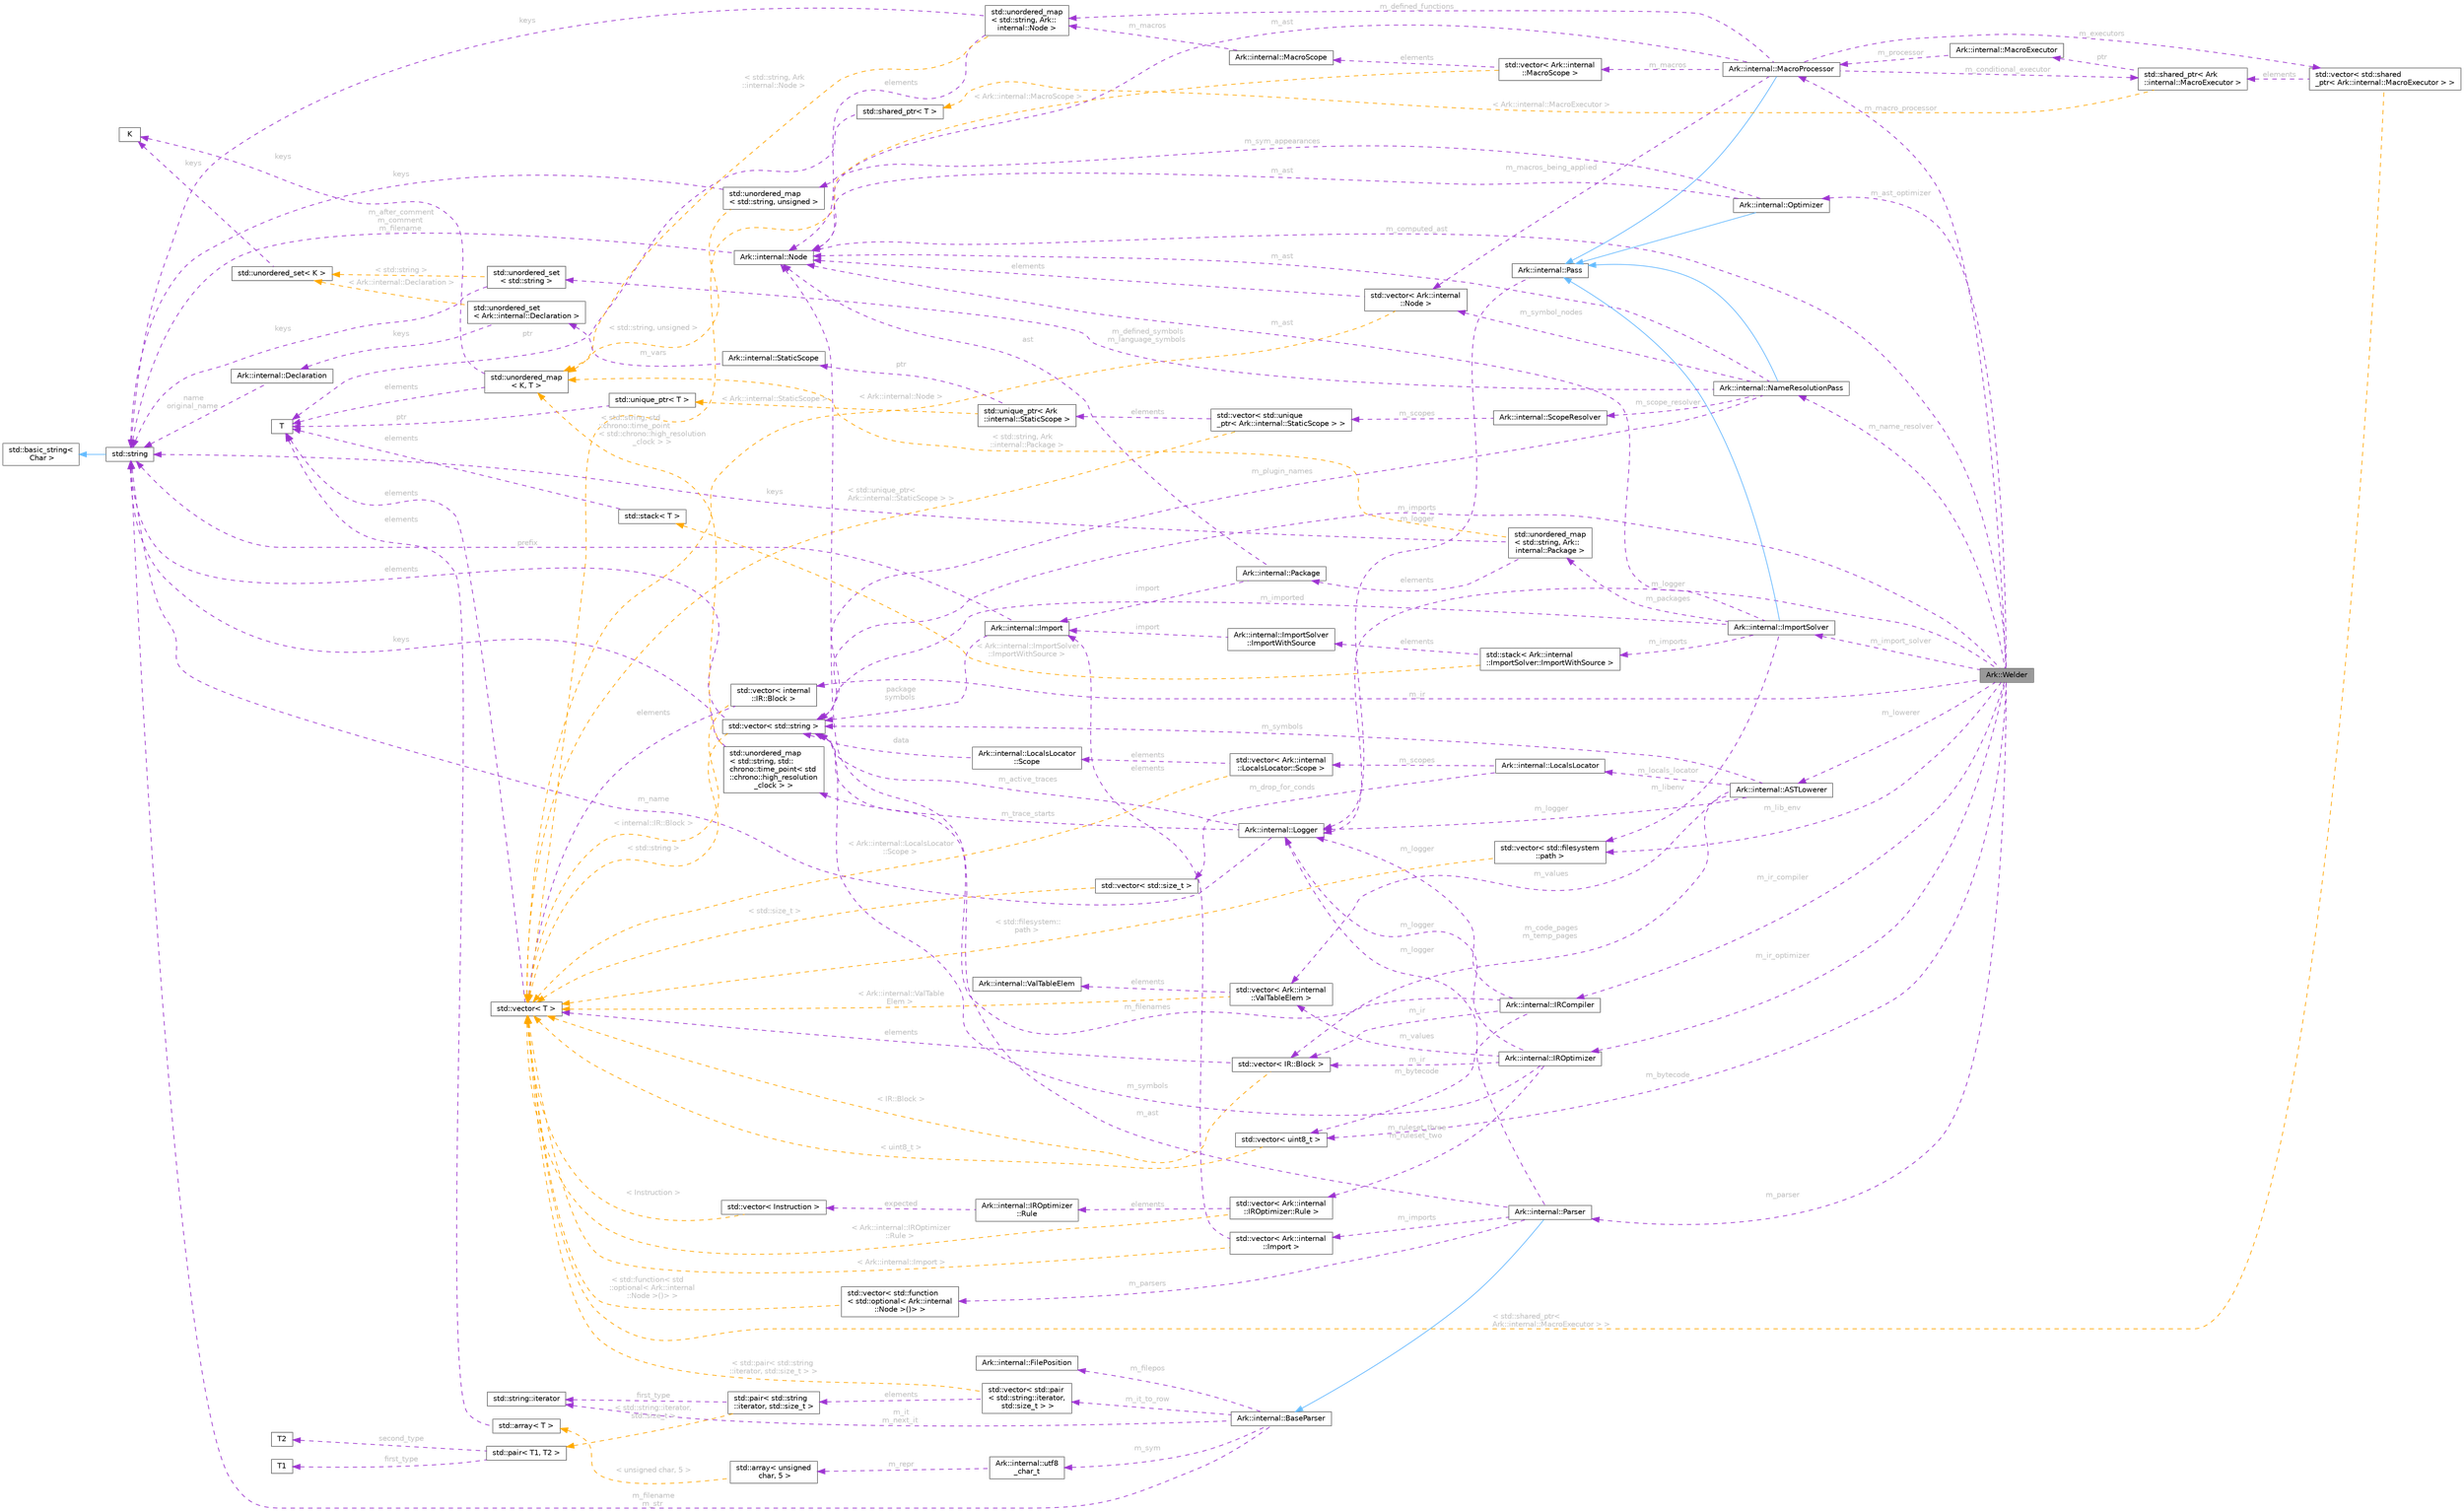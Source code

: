 digraph "Ark::Welder"
{
 // INTERACTIVE_SVG=YES
 // LATEX_PDF_SIZE
  bgcolor="transparent";
  edge [fontname=Helvetica,fontsize=10,labelfontname=Helvetica,labelfontsize=10];
  node [fontname=Helvetica,fontsize=10,shape=box,height=0.2,width=0.4];
  rankdir="LR";
  Node1 [id="Node000001",label="Ark::Welder",height=0.2,width=0.4,color="gray40", fillcolor="grey60", style="filled", fontcolor="black",tooltip="The welder joins all the compiler passes."];
  Node2 -> Node1 [id="edge1_Node000001_Node000002",dir="back",color="darkorchid3",style="dashed",tooltip=" ",label=" m_lib_env",fontcolor="grey" ];
  Node2 [id="Node000002",label="std::vector\< std::filesystem\l::path \>",height=0.2,width=0.4,color="gray40", fillcolor="white", style="filled",tooltip=" "];
  Node3 -> Node2 [id="edge2_Node000002_Node000003",dir="back",color="orange",style="dashed",tooltip=" ",label=" \< std::filesystem::\lpath \>",fontcolor="grey" ];
  Node3 [id="Node000003",label="std::vector\< T \>",height=0.2,width=0.4,color="gray40", fillcolor="white", style="filled",tooltip=" "];
  Node4 -> Node3 [id="edge3_Node000003_Node000004",dir="back",color="darkorchid3",style="dashed",tooltip=" ",label=" elements",fontcolor="grey" ];
  Node4 [id="Node000004",label="T",height=0.2,width=0.4,color="gray40", fillcolor="white", style="filled",tooltip=" "];
  Node5 -> Node1 [id="edge4_Node000001_Node000005",dir="back",color="darkorchid3",style="dashed",tooltip=" ",label=" m_imports",fontcolor="grey" ];
  Node5 [id="Node000005",label="std::vector\< std::string \>",height=0.2,width=0.4,color="gray40", fillcolor="white", style="filled",tooltip=" "];
  Node6 -> Node5 [id="edge5_Node000005_Node000006",dir="back",color="darkorchid3",style="dashed",tooltip=" ",label=" elements",fontcolor="grey" ];
  Node6 [id="Node000006",label="std::string",height=0.2,width=0.4,color="gray40", fillcolor="white", style="filled",tooltip=" "];
  Node7 -> Node6 [id="edge6_Node000006_Node000007",dir="back",color="steelblue1",style="solid",tooltip=" "];
  Node7 [id="Node000007",label="std::basic_string\<\l Char \>",height=0.2,width=0.4,color="gray40", fillcolor="white", style="filled",tooltip=" "];
  Node3 -> Node5 [id="edge7_Node000005_Node000003",dir="back",color="orange",style="dashed",tooltip=" ",label=" \< std::string \>",fontcolor="grey" ];
  Node8 -> Node1 [id="edge8_Node000001_Node000008",dir="back",color="darkorchid3",style="dashed",tooltip=" ",label=" m_ir",fontcolor="grey" ];
  Node8 [id="Node000008",label="std::vector\< internal\l::IR::Block \>",height=0.2,width=0.4,color="gray40", fillcolor="white", style="filled",tooltip=" "];
  Node3 -> Node8 [id="edge9_Node000008_Node000003",dir="back",color="darkorchid3",style="dashed",tooltip=" ",label=" elements",fontcolor="grey" ];
  Node3 -> Node8 [id="edge10_Node000008_Node000003",dir="back",color="orange",style="dashed",tooltip=" ",label=" \< internal::IR::Block \>",fontcolor="grey" ];
  Node9 -> Node1 [id="edge11_Node000001_Node000009",dir="back",color="darkorchid3",style="dashed",tooltip=" ",label=" m_bytecode",fontcolor="grey" ];
  Node9 [id="Node000009",label="std::vector\< uint8_t \>",height=0.2,width=0.4,color="gray40", fillcolor="white", style="filled",tooltip=" "];
  Node3 -> Node9 [id="edge12_Node000009_Node000003",dir="back",color="orange",style="dashed",tooltip=" ",label=" \< uint8_t \>",fontcolor="grey" ];
  Node10 -> Node1 [id="edge13_Node000001_Node000010",dir="back",color="darkorchid3",style="dashed",tooltip=" ",label=" m_computed_ast",fontcolor="grey" ];
  Node10 [id="Node000010",label="Ark::internal::Node",height=0.2,width=0.4,color="gray40", fillcolor="white", style="filled",URL="$dc/d9e/classArk_1_1internal_1_1Node.html",tooltip="A node of an Abstract Syntax Tree for ArkScript."];
  Node6 -> Node10 [id="edge14_Node000010_Node000006",dir="back",color="darkorchid3",style="dashed",tooltip=" ",label=" m_after_comment\nm_comment\nm_filename",fontcolor="grey" ];
  Node11 -> Node1 [id="edge15_Node000001_Node000011",dir="back",color="darkorchid3",style="dashed",tooltip=" ",label=" m_parser",fontcolor="grey" ];
  Node11 [id="Node000011",label="Ark::internal::Parser",height=0.2,width=0.4,color="gray40", fillcolor="white", style="filled",URL="$d9/d0c/classArk_1_1internal_1_1Parser.html",tooltip=" "];
  Node12 -> Node11 [id="edge16_Node000011_Node000012",dir="back",color="steelblue1",style="solid",tooltip=" "];
  Node12 [id="Node000012",label="Ark::internal::BaseParser",height=0.2,width=0.4,color="gray40", fillcolor="white", style="filled",URL="$d8/d00/classArk_1_1internal_1_1BaseParser.html",tooltip=" "];
  Node6 -> Node12 [id="edge17_Node000012_Node000006",dir="back",color="darkorchid3",style="dashed",tooltip=" ",label=" m_filename\nm_str",fontcolor="grey" ];
  Node13 -> Node12 [id="edge18_Node000012_Node000013",dir="back",color="darkorchid3",style="dashed",tooltip=" ",label=" m_it_to_row",fontcolor="grey" ];
  Node13 [id="Node000013",label="std::vector\< std::pair\l\< std::string::iterator,\l std::size_t \> \>",height=0.2,width=0.4,color="gray40", fillcolor="white", style="filled",tooltip=" "];
  Node14 -> Node13 [id="edge19_Node000013_Node000014",dir="back",color="darkorchid3",style="dashed",tooltip=" ",label=" elements",fontcolor="grey" ];
  Node14 [id="Node000014",label="std::pair\< std::string\l::iterator, std::size_t \>",height=0.2,width=0.4,color="gray40", fillcolor="white", style="filled",tooltip=" "];
  Node15 -> Node14 [id="edge20_Node000014_Node000015",dir="back",color="darkorchid3",style="dashed",tooltip=" ",label=" first_type",fontcolor="grey" ];
  Node15 [id="Node000015",label="std::string::iterator",height=0.2,width=0.4,color="gray40", fillcolor="white", style="filled",tooltip=" "];
  Node16 -> Node14 [id="edge21_Node000014_Node000016",dir="back",color="orange",style="dashed",tooltip=" ",label=" \< std::string::iterator,\l std::size_t \>",fontcolor="grey" ];
  Node16 [id="Node000016",label="std::pair\< T1, T2 \>",height=0.2,width=0.4,color="gray40", fillcolor="white", style="filled",tooltip=" "];
  Node17 -> Node16 [id="edge22_Node000016_Node000017",dir="back",color="darkorchid3",style="dashed",tooltip=" ",label=" first_type",fontcolor="grey" ];
  Node17 [id="Node000017",label="T1",height=0.2,width=0.4,color="gray40", fillcolor="white", style="filled",tooltip=" "];
  Node18 -> Node16 [id="edge23_Node000016_Node000018",dir="back",color="darkorchid3",style="dashed",tooltip=" ",label=" second_type",fontcolor="grey" ];
  Node18 [id="Node000018",label="T2",height=0.2,width=0.4,color="gray40", fillcolor="white", style="filled",tooltip=" "];
  Node3 -> Node13 [id="edge24_Node000013_Node000003",dir="back",color="orange",style="dashed",tooltip=" ",label=" \< std::pair\< std::string\l::iterator, std::size_t \> \>",fontcolor="grey" ];
  Node15 -> Node12 [id="edge25_Node000012_Node000015",dir="back",color="darkorchid3",style="dashed",tooltip=" ",label=" m_it\nm_next_it",fontcolor="grey" ];
  Node19 -> Node12 [id="edge26_Node000012_Node000019",dir="back",color="darkorchid3",style="dashed",tooltip=" ",label=" m_sym",fontcolor="grey" ];
  Node19 [id="Node000019",label="Ark::internal::utf8\l_char_t",height=0.2,width=0.4,color="gray40", fillcolor="white", style="filled",URL="$df/d83/classArk_1_1internal_1_1utf8__char__t.html",tooltip=" "];
  Node20 -> Node19 [id="edge27_Node000019_Node000020",dir="back",color="darkorchid3",style="dashed",tooltip=" ",label=" m_repr",fontcolor="grey" ];
  Node20 [id="Node000020",label="std::array\< unsigned\l char, 5 \>",height=0.2,width=0.4,color="gray40", fillcolor="white", style="filled",tooltip=" "];
  Node21 -> Node20 [id="edge28_Node000020_Node000021",dir="back",color="orange",style="dashed",tooltip=" ",label=" \< unsigned char, 5 \>",fontcolor="grey" ];
  Node21 [id="Node000021",label="std::array\< T \>",height=0.2,width=0.4,color="gray40", fillcolor="white", style="filled",tooltip=" "];
  Node4 -> Node21 [id="edge29_Node000021_Node000004",dir="back",color="darkorchid3",style="dashed",tooltip=" ",label=" elements",fontcolor="grey" ];
  Node22 -> Node12 [id="edge30_Node000012_Node000022",dir="back",color="darkorchid3",style="dashed",tooltip=" ",label=" m_filepos",fontcolor="grey" ];
  Node22 [id="Node000022",label="Ark::internal::FilePosition",height=0.2,width=0.4,color="gray40", fillcolor="white", style="filled",URL="$dd/d0e/structArk_1_1internal_1_1FilePosition.html",tooltip="Describe a position in a given file ; handled by the BaseParser."];
  Node23 -> Node11 [id="edge31_Node000011_Node000023",dir="back",color="darkorchid3",style="dashed",tooltip=" ",label=" m_logger",fontcolor="grey" ];
  Node23 [id="Node000023",label="Ark::internal::Logger",height=0.2,width=0.4,color="gray40", fillcolor="white", style="filled",URL="$d6/d2f/classArk_1_1internal_1_1Logger.html",tooltip=" "];
  Node6 -> Node23 [id="edge32_Node000023_Node000006",dir="back",color="darkorchid3",style="dashed",tooltip=" ",label=" m_name",fontcolor="grey" ];
  Node24 -> Node23 [id="edge33_Node000023_Node000024",dir="back",color="darkorchid3",style="dashed",tooltip=" ",label=" m_trace_starts",fontcolor="grey" ];
  Node24 [id="Node000024",label="std::unordered_map\l\< std::string, std::\lchrono::time_point\< std\l::chrono::high_resolution\l_clock \> \>",height=0.2,width=0.4,color="gray40", fillcolor="white", style="filled",tooltip=" "];
  Node6 -> Node24 [id="edge34_Node000024_Node000006",dir="back",color="darkorchid3",style="dashed",tooltip=" ",label=" keys",fontcolor="grey" ];
  Node25 -> Node24 [id="edge35_Node000024_Node000025",dir="back",color="orange",style="dashed",tooltip=" ",label=" \< std::string, std\l::chrono::time_point\l\< std::chrono::high_resolution\l_clock \> \>",fontcolor="grey" ];
  Node25 [id="Node000025",label="std::unordered_map\l\< K, T \>",height=0.2,width=0.4,color="gray40", fillcolor="white", style="filled",tooltip=" "];
  Node26 -> Node25 [id="edge36_Node000025_Node000026",dir="back",color="darkorchid3",style="dashed",tooltip=" ",label=" keys",fontcolor="grey" ];
  Node26 [id="Node000026",label="K",height=0.2,width=0.4,color="gray40", fillcolor="white", style="filled",tooltip=" "];
  Node4 -> Node25 [id="edge37_Node000025_Node000004",dir="back",color="darkorchid3",style="dashed",tooltip=" ",label=" elements",fontcolor="grey" ];
  Node5 -> Node23 [id="edge38_Node000023_Node000005",dir="back",color="darkorchid3",style="dashed",tooltip=" ",label=" m_active_traces",fontcolor="grey" ];
  Node10 -> Node11 [id="edge39_Node000011_Node000010",dir="back",color="darkorchid3",style="dashed",tooltip=" ",label=" m_ast",fontcolor="grey" ];
  Node27 -> Node11 [id="edge40_Node000011_Node000027",dir="back",color="darkorchid3",style="dashed",tooltip=" ",label=" m_imports",fontcolor="grey" ];
  Node27 [id="Node000027",label="std::vector\< Ark::internal\l::Import \>",height=0.2,width=0.4,color="gray40", fillcolor="white", style="filled",tooltip=" "];
  Node28 -> Node27 [id="edge41_Node000027_Node000028",dir="back",color="darkorchid3",style="dashed",tooltip=" ",label=" elements",fontcolor="grey" ];
  Node28 [id="Node000028",label="Ark::internal::Import",height=0.2,width=0.4,color="gray40", fillcolor="white", style="filled",URL="$da/d03/structArk_1_1internal_1_1Import.html",tooltip=" "];
  Node6 -> Node28 [id="edge42_Node000028_Node000006",dir="back",color="darkorchid3",style="dashed",tooltip=" ",label=" prefix",fontcolor="grey" ];
  Node5 -> Node28 [id="edge43_Node000028_Node000005",dir="back",color="darkorchid3",style="dashed",tooltip=" ",label=" package\nsymbols",fontcolor="grey" ];
  Node3 -> Node27 [id="edge44_Node000027_Node000003",dir="back",color="orange",style="dashed",tooltip=" ",label=" \< Ark::internal::Import \>",fontcolor="grey" ];
  Node29 -> Node11 [id="edge45_Node000011_Node000029",dir="back",color="darkorchid3",style="dashed",tooltip=" ",label=" m_parsers",fontcolor="grey" ];
  Node29 [id="Node000029",label="std::vector\< std::function\l\< std::optional\< Ark::internal\l::Node \>()\> \>",height=0.2,width=0.4,color="gray40", fillcolor="white", style="filled",tooltip=" "];
  Node3 -> Node29 [id="edge46_Node000029_Node000003",dir="back",color="orange",style="dashed",tooltip=" ",label=" \< std::function\< std\l::optional\< Ark::internal\l::Node \>()\> \>",fontcolor="grey" ];
  Node30 -> Node1 [id="edge47_Node000001_Node000030",dir="back",color="darkorchid3",style="dashed",tooltip=" ",label=" m_import_solver",fontcolor="grey" ];
  Node30 [id="Node000030",label="Ark::internal::ImportSolver",height=0.2,width=0.4,color="gray40", fillcolor="white", style="filled",URL="$d2/d90/classArk_1_1internal_1_1ImportSolver.html",tooltip=" "];
  Node31 -> Node30 [id="edge48_Node000030_Node000031",dir="back",color="steelblue1",style="solid",tooltip=" "];
  Node31 [id="Node000031",label="Ark::internal::Pass",height=0.2,width=0.4,color="gray40", fillcolor="white", style="filled",URL="$da/d7b/classArk_1_1internal_1_1Pass.html",tooltip="An interface to describe compiler passes."];
  Node23 -> Node31 [id="edge49_Node000031_Node000023",dir="back",color="darkorchid3",style="dashed",tooltip=" ",label=" m_logger",fontcolor="grey" ];
  Node2 -> Node30 [id="edge50_Node000030_Node000002",dir="back",color="darkorchid3",style="dashed",tooltip=" ",label=" m_libenv",fontcolor="grey" ];
  Node10 -> Node30 [id="edge51_Node000030_Node000010",dir="back",color="darkorchid3",style="dashed",tooltip=" ",label=" m_ast",fontcolor="grey" ];
  Node32 -> Node30 [id="edge52_Node000030_Node000032",dir="back",color="darkorchid3",style="dashed",tooltip=" ",label=" m_imports",fontcolor="grey" ];
  Node32 [id="Node000032",label="std::stack\< Ark::internal\l::ImportSolver::ImportWithSource \>",height=0.2,width=0.4,color="gray40", fillcolor="white", style="filled",tooltip=" "];
  Node33 -> Node32 [id="edge53_Node000032_Node000033",dir="back",color="darkorchid3",style="dashed",tooltip=" ",label=" elements",fontcolor="grey" ];
  Node33 [id="Node000033",label="Ark::internal::ImportSolver\l::ImportWithSource",height=0.2,width=0.4,color="gray40", fillcolor="white", style="filled",URL="$d8/dbc/structArk_1_1internal_1_1ImportSolver_1_1ImportWithSource.html",tooltip=" "];
  Node28 -> Node33 [id="edge54_Node000033_Node000028",dir="back",color="darkorchid3",style="dashed",tooltip=" ",label=" import",fontcolor="grey" ];
  Node34 -> Node32 [id="edge55_Node000032_Node000034",dir="back",color="orange",style="dashed",tooltip=" ",label=" \< Ark::internal::ImportSolver\l::ImportWithSource \>",fontcolor="grey" ];
  Node34 [id="Node000034",label="std::stack\< T \>",height=0.2,width=0.4,color="gray40", fillcolor="white", style="filled",tooltip=" "];
  Node4 -> Node34 [id="edge56_Node000034_Node000004",dir="back",color="darkorchid3",style="dashed",tooltip=" ",label=" elements",fontcolor="grey" ];
  Node35 -> Node30 [id="edge57_Node000030_Node000035",dir="back",color="darkorchid3",style="dashed",tooltip=" ",label=" m_packages",fontcolor="grey" ];
  Node35 [id="Node000035",label="std::unordered_map\l\< std::string, Ark::\linternal::Package \>",height=0.2,width=0.4,color="gray40", fillcolor="white", style="filled",tooltip=" "];
  Node6 -> Node35 [id="edge58_Node000035_Node000006",dir="back",color="darkorchid3",style="dashed",tooltip=" ",label=" keys",fontcolor="grey" ];
  Node36 -> Node35 [id="edge59_Node000035_Node000036",dir="back",color="darkorchid3",style="dashed",tooltip=" ",label=" elements",fontcolor="grey" ];
  Node36 [id="Node000036",label="Ark::internal::Package",height=0.2,width=0.4,color="gray40", fillcolor="white", style="filled",URL="$dd/d76/structArk_1_1internal_1_1Package.html",tooltip=" "];
  Node10 -> Node36 [id="edge60_Node000036_Node000010",dir="back",color="darkorchid3",style="dashed",tooltip=" ",label=" ast",fontcolor="grey" ];
  Node28 -> Node36 [id="edge61_Node000036_Node000028",dir="back",color="darkorchid3",style="dashed",tooltip=" ",label=" import",fontcolor="grey" ];
  Node25 -> Node35 [id="edge62_Node000035_Node000025",dir="back",color="orange",style="dashed",tooltip=" ",label=" \< std::string, Ark\l::internal::Package \>",fontcolor="grey" ];
  Node5 -> Node30 [id="edge63_Node000030_Node000005",dir="back",color="darkorchid3",style="dashed",tooltip=" ",label=" m_imported",fontcolor="grey" ];
  Node37 -> Node1 [id="edge64_Node000001_Node000037",dir="back",color="darkorchid3",style="dashed",tooltip=" ",label=" m_macro_processor",fontcolor="grey" ];
  Node37 [id="Node000037",label="Ark::internal::MacroProcessor",height=0.2,width=0.4,color="gray40", fillcolor="white", style="filled",URL="$d5/db5/classArk_1_1internal_1_1MacroProcessor.html",tooltip="The class handling the macros definitions and calls, given an AST."];
  Node31 -> Node37 [id="edge65_Node000037_Node000031",dir="back",color="steelblue1",style="solid",tooltip=" "];
  Node10 -> Node37 [id="edge66_Node000037_Node000010",dir="back",color="darkorchid3",style="dashed",tooltip=" ",label=" m_ast",fontcolor="grey" ];
  Node38 -> Node37 [id="edge67_Node000037_Node000038",dir="back",color="darkorchid3",style="dashed",tooltip=" ",label=" m_macros",fontcolor="grey" ];
  Node38 [id="Node000038",label="std::vector\< Ark::internal\l::MacroScope \>",height=0.2,width=0.4,color="gray40", fillcolor="white", style="filled",tooltip=" "];
  Node39 -> Node38 [id="edge68_Node000038_Node000039",dir="back",color="darkorchid3",style="dashed",tooltip=" ",label=" elements",fontcolor="grey" ];
  Node39 [id="Node000039",label="Ark::internal::MacroScope",height=0.2,width=0.4,color="gray40", fillcolor="white", style="filled",URL="$d6/d42/classArk_1_1internal_1_1MacroScope.html",tooltip=" "];
  Node40 -> Node39 [id="edge69_Node000039_Node000040",dir="back",color="darkorchid3",style="dashed",tooltip=" ",label=" m_macros",fontcolor="grey" ];
  Node40 [id="Node000040",label="std::unordered_map\l\< std::string, Ark::\linternal::Node \>",height=0.2,width=0.4,color="gray40", fillcolor="white", style="filled",tooltip=" "];
  Node6 -> Node40 [id="edge70_Node000040_Node000006",dir="back",color="darkorchid3",style="dashed",tooltip=" ",label=" keys",fontcolor="grey" ];
  Node10 -> Node40 [id="edge71_Node000040_Node000010",dir="back",color="darkorchid3",style="dashed",tooltip=" ",label=" elements",fontcolor="grey" ];
  Node25 -> Node40 [id="edge72_Node000040_Node000025",dir="back",color="orange",style="dashed",tooltip=" ",label=" \< std::string, Ark\l::internal::Node \>",fontcolor="grey" ];
  Node3 -> Node38 [id="edge73_Node000038_Node000003",dir="back",color="orange",style="dashed",tooltip=" ",label=" \< Ark::internal::MacroScope \>",fontcolor="grey" ];
  Node41 -> Node37 [id="edge74_Node000037_Node000041",dir="back",color="darkorchid3",style="dashed",tooltip=" ",label=" m_macros_being_applied",fontcolor="grey" ];
  Node41 [id="Node000041",label="std::vector\< Ark::internal\l::Node \>",height=0.2,width=0.4,color="gray40", fillcolor="white", style="filled",tooltip=" "];
  Node10 -> Node41 [id="edge75_Node000041_Node000010",dir="back",color="darkorchid3",style="dashed",tooltip=" ",label=" elements",fontcolor="grey" ];
  Node3 -> Node41 [id="edge76_Node000041_Node000003",dir="back",color="orange",style="dashed",tooltip=" ",label=" \< Ark::internal::Node \>",fontcolor="grey" ];
  Node42 -> Node37 [id="edge77_Node000037_Node000042",dir="back",color="darkorchid3",style="dashed",tooltip=" ",label=" m_conditional_executor",fontcolor="grey" ];
  Node42 [id="Node000042",label="std::shared_ptr\< Ark\l::internal::MacroExecutor \>",height=0.2,width=0.4,color="gray40", fillcolor="white", style="filled",tooltip=" "];
  Node43 -> Node42 [id="edge78_Node000042_Node000043",dir="back",color="darkorchid3",style="dashed",tooltip=" ",label=" ptr",fontcolor="grey" ];
  Node43 [id="Node000043",label="Ark::internal::MacroExecutor",height=0.2,width=0.4,color="gray40", fillcolor="white", style="filled",URL="$d5/d8f/classArk_1_1internal_1_1MacroExecutor.html",tooltip="A class that applies macros in a Node."];
  Node37 -> Node43 [id="edge79_Node000043_Node000037",dir="back",color="darkorchid3",style="dashed",tooltip=" ",label=" m_processor",fontcolor="grey" ];
  Node44 -> Node42 [id="edge80_Node000042_Node000044",dir="back",color="orange",style="dashed",tooltip=" ",label=" \< Ark::internal::MacroExecutor \>",fontcolor="grey" ];
  Node44 [id="Node000044",label="std::shared_ptr\< T \>",height=0.2,width=0.4,color="gray40", fillcolor="white", style="filled",tooltip=" "];
  Node4 -> Node44 [id="edge81_Node000044_Node000004",dir="back",color="darkorchid3",style="dashed",tooltip=" ",label=" ptr",fontcolor="grey" ];
  Node45 -> Node37 [id="edge82_Node000037_Node000045",dir="back",color="darkorchid3",style="dashed",tooltip=" ",label=" m_executors",fontcolor="grey" ];
  Node45 [id="Node000045",label="std::vector\< std::shared\l_ptr\< Ark::internal::MacroExecutor \> \>",height=0.2,width=0.4,color="gray40", fillcolor="white", style="filled",tooltip=" "];
  Node42 -> Node45 [id="edge83_Node000045_Node000042",dir="back",color="darkorchid3",style="dashed",tooltip=" ",label=" elements",fontcolor="grey" ];
  Node3 -> Node45 [id="edge84_Node000045_Node000003",dir="back",color="orange",style="dashed",tooltip=" ",label=" \< std::shared_ptr\<\l Ark::internal::MacroExecutor \> \>",fontcolor="grey" ];
  Node40 -> Node37 [id="edge85_Node000037_Node000040",dir="back",color="darkorchid3",style="dashed",tooltip=" ",label=" m_defined_functions",fontcolor="grey" ];
  Node46 -> Node1 [id="edge86_Node000001_Node000046",dir="back",color="darkorchid3",style="dashed",tooltip=" ",label=" m_ast_optimizer",fontcolor="grey" ];
  Node46 [id="Node000046",label="Ark::internal::Optimizer",height=0.2,width=0.4,color="gray40", fillcolor="white", style="filled",URL="$d7/da8/classArk_1_1internal_1_1Optimizer.html",tooltip="The ArkScript AST optimizer."];
  Node31 -> Node46 [id="edge87_Node000046_Node000031",dir="back",color="steelblue1",style="solid",tooltip=" "];
  Node10 -> Node46 [id="edge88_Node000046_Node000010",dir="back",color="darkorchid3",style="dashed",tooltip=" ",label=" m_ast",fontcolor="grey" ];
  Node47 -> Node46 [id="edge89_Node000046_Node000047",dir="back",color="darkorchid3",style="dashed",tooltip=" ",label=" m_sym_appearances",fontcolor="grey" ];
  Node47 [id="Node000047",label="std::unordered_map\l\< std::string, unsigned \>",height=0.2,width=0.4,color="gray40", fillcolor="white", style="filled",tooltip=" "];
  Node6 -> Node47 [id="edge90_Node000047_Node000006",dir="back",color="darkorchid3",style="dashed",tooltip=" ",label=" keys",fontcolor="grey" ];
  Node25 -> Node47 [id="edge91_Node000047_Node000025",dir="back",color="orange",style="dashed",tooltip=" ",label=" \< std::string, unsigned \>",fontcolor="grey" ];
  Node48 -> Node1 [id="edge92_Node000001_Node000048",dir="back",color="darkorchid3",style="dashed",tooltip=" ",label=" m_name_resolver",fontcolor="grey" ];
  Node48 [id="Node000048",label="Ark::internal::NameResolutionPass",height=0.2,width=0.4,color="gray40", fillcolor="white", style="filled",URL="$d7/db8/classArk_1_1internal_1_1NameResolutionPass.html",tooltip=" "];
  Node31 -> Node48 [id="edge93_Node000048_Node000031",dir="back",color="steelblue1",style="solid",tooltip=" "];
  Node10 -> Node48 [id="edge94_Node000048_Node000010",dir="back",color="darkorchid3",style="dashed",tooltip=" ",label=" m_ast",fontcolor="grey" ];
  Node49 -> Node48 [id="edge95_Node000048_Node000049",dir="back",color="darkorchid3",style="dashed",tooltip=" ",label=" m_defined_symbols\nm_language_symbols",fontcolor="grey" ];
  Node49 [id="Node000049",label="std::unordered_set\l\< std::string \>",height=0.2,width=0.4,color="gray40", fillcolor="white", style="filled",tooltip=" "];
  Node6 -> Node49 [id="edge96_Node000049_Node000006",dir="back",color="darkorchid3",style="dashed",tooltip=" ",label=" keys",fontcolor="grey" ];
  Node50 -> Node49 [id="edge97_Node000049_Node000050",dir="back",color="orange",style="dashed",tooltip=" ",label=" \< std::string \>",fontcolor="grey" ];
  Node50 [id="Node000050",label="std::unordered_set\< K \>",height=0.2,width=0.4,color="gray40", fillcolor="white", style="filled",tooltip=" "];
  Node26 -> Node50 [id="edge98_Node000050_Node000026",dir="back",color="darkorchid3",style="dashed",tooltip=" ",label=" keys",fontcolor="grey" ];
  Node41 -> Node48 [id="edge99_Node000048_Node000041",dir="back",color="darkorchid3",style="dashed",tooltip=" ",label=" m_symbol_nodes",fontcolor="grey" ];
  Node5 -> Node48 [id="edge100_Node000048_Node000005",dir="back",color="darkorchid3",style="dashed",tooltip=" ",label=" m_plugin_names",fontcolor="grey" ];
  Node51 -> Node48 [id="edge101_Node000048_Node000051",dir="back",color="darkorchid3",style="dashed",tooltip=" ",label=" m_scope_resolver",fontcolor="grey" ];
  Node51 [id="Node000051",label="Ark::internal::ScopeResolver",height=0.2,width=0.4,color="gray40", fillcolor="white", style="filled",URL="$dd/d92/classArk_1_1internal_1_1ScopeResolver.html",tooltip=" "];
  Node52 -> Node51 [id="edge102_Node000051_Node000052",dir="back",color="darkorchid3",style="dashed",tooltip=" ",label=" m_scopes",fontcolor="grey" ];
  Node52 [id="Node000052",label="std::vector\< std::unique\l_ptr\< Ark::internal::StaticScope \> \>",height=0.2,width=0.4,color="gray40", fillcolor="white", style="filled",tooltip=" "];
  Node53 -> Node52 [id="edge103_Node000052_Node000053",dir="back",color="darkorchid3",style="dashed",tooltip=" ",label=" elements",fontcolor="grey" ];
  Node53 [id="Node000053",label="std::unique_ptr\< Ark\l::internal::StaticScope \>",height=0.2,width=0.4,color="gray40", fillcolor="white", style="filled",tooltip=" "];
  Node54 -> Node53 [id="edge104_Node000053_Node000054",dir="back",color="darkorchid3",style="dashed",tooltip=" ",label=" ptr",fontcolor="grey" ];
  Node54 [id="Node000054",label="Ark::internal::StaticScope",height=0.2,width=0.4,color="gray40", fillcolor="white", style="filled",URL="$d3/d8e/classArk_1_1internal_1_1StaticScope.html",tooltip=" "];
  Node55 -> Node54 [id="edge105_Node000054_Node000055",dir="back",color="darkorchid3",style="dashed",tooltip=" ",label=" m_vars",fontcolor="grey" ];
  Node55 [id="Node000055",label="std::unordered_set\l\< Ark::internal::Declaration \>",height=0.2,width=0.4,color="gray40", fillcolor="white", style="filled",tooltip=" "];
  Node56 -> Node55 [id="edge106_Node000055_Node000056",dir="back",color="darkorchid3",style="dashed",tooltip=" ",label=" keys",fontcolor="grey" ];
  Node56 [id="Node000056",label="Ark::internal::Declaration",height=0.2,width=0.4,color="gray40", fillcolor="white", style="filled",URL="$d1/dcf/structArk_1_1internal_1_1Declaration.html",tooltip=" "];
  Node6 -> Node56 [id="edge107_Node000056_Node000006",dir="back",color="darkorchid3",style="dashed",tooltip=" ",label=" name\noriginal_name",fontcolor="grey" ];
  Node50 -> Node55 [id="edge108_Node000055_Node000050",dir="back",color="orange",style="dashed",tooltip=" ",label=" \< Ark::internal::Declaration \>",fontcolor="grey" ];
  Node57 -> Node53 [id="edge109_Node000053_Node000057",dir="back",color="orange",style="dashed",tooltip=" ",label=" \< Ark::internal::StaticScope \>",fontcolor="grey" ];
  Node57 [id="Node000057",label="std::unique_ptr\< T \>",height=0.2,width=0.4,color="gray40", fillcolor="white", style="filled",tooltip=" "];
  Node4 -> Node57 [id="edge110_Node000057_Node000004",dir="back",color="darkorchid3",style="dashed",tooltip=" ",label=" ptr",fontcolor="grey" ];
  Node3 -> Node52 [id="edge111_Node000052_Node000003",dir="back",color="orange",style="dashed",tooltip=" ",label=" \< std::unique_ptr\<\l Ark::internal::StaticScope \> \>",fontcolor="grey" ];
  Node23 -> Node1 [id="edge112_Node000001_Node000023",dir="back",color="darkorchid3",style="dashed",tooltip=" ",label=" m_logger",fontcolor="grey" ];
  Node58 -> Node1 [id="edge113_Node000001_Node000058",dir="back",color="darkorchid3",style="dashed",tooltip=" ",label=" m_lowerer",fontcolor="grey" ];
  Node58 [id="Node000058",label="Ark::internal::ASTLowerer",height=0.2,width=0.4,color="gray40", fillcolor="white", style="filled",URL="$d3/d57/classArk_1_1internal_1_1ASTLowerer.html",tooltip="The ArkScript AST to IR compiler."];
  Node59 -> Node58 [id="edge114_Node000058_Node000059",dir="back",color="darkorchid3",style="dashed",tooltip=" ",label=" m_locals_locator",fontcolor="grey" ];
  Node59 [id="Node000059",label="Ark::internal::LocalsLocator",height=0.2,width=0.4,color="gray40", fillcolor="white", style="filled",URL="$de/d21/classArk_1_1internal_1_1LocalsLocator.html",tooltip=" "];
  Node60 -> Node59 [id="edge115_Node000059_Node000060",dir="back",color="darkorchid3",style="dashed",tooltip=" ",label=" m_scopes",fontcolor="grey" ];
  Node60 [id="Node000060",label="std::vector\< Ark::internal\l::LocalsLocator::Scope \>",height=0.2,width=0.4,color="gray40", fillcolor="white", style="filled",tooltip=" "];
  Node61 -> Node60 [id="edge116_Node000060_Node000061",dir="back",color="darkorchid3",style="dashed",tooltip=" ",label=" elements",fontcolor="grey" ];
  Node61 [id="Node000061",label="Ark::internal::LocalsLocator\l::Scope",height=0.2,width=0.4,color="gray40", fillcolor="white", style="filled",URL="$da/dde/structArk_1_1internal_1_1LocalsLocator_1_1Scope.html",tooltip=" "];
  Node5 -> Node61 [id="edge117_Node000061_Node000005",dir="back",color="darkorchid3",style="dashed",tooltip=" ",label=" data",fontcolor="grey" ];
  Node3 -> Node60 [id="edge118_Node000060_Node000003",dir="back",color="orange",style="dashed",tooltip=" ",label=" \< Ark::internal::LocalsLocator\l::Scope \>",fontcolor="grey" ];
  Node62 -> Node59 [id="edge119_Node000059_Node000062",dir="back",color="darkorchid3",style="dashed",tooltip=" ",label=" m_drop_for_conds",fontcolor="grey" ];
  Node62 [id="Node000062",label="std::vector\< std::size_t \>",height=0.2,width=0.4,color="gray40", fillcolor="white", style="filled",tooltip=" "];
  Node3 -> Node62 [id="edge120_Node000062_Node000003",dir="back",color="orange",style="dashed",tooltip=" ",label=" \< std::size_t \>",fontcolor="grey" ];
  Node5 -> Node58 [id="edge121_Node000058_Node000005",dir="back",color="darkorchid3",style="dashed",tooltip=" ",label=" m_symbols",fontcolor="grey" ];
  Node63 -> Node58 [id="edge122_Node000058_Node000063",dir="back",color="darkorchid3",style="dashed",tooltip=" ",label=" m_values",fontcolor="grey" ];
  Node63 [id="Node000063",label="std::vector\< Ark::internal\l::ValTableElem \>",height=0.2,width=0.4,color="gray40", fillcolor="white", style="filled",tooltip=" "];
  Node64 -> Node63 [id="edge123_Node000063_Node000064",dir="back",color="darkorchid3",style="dashed",tooltip=" ",label=" elements",fontcolor="grey" ];
  Node64 [id="Node000064",label="Ark::internal::ValTableElem",height=0.2,width=0.4,color="gray40", fillcolor="white", style="filled",URL="$d8/dc4/structArk_1_1internal_1_1ValTableElem.html",tooltip="A Compiler Value class helper to handle multiple types."];
  Node3 -> Node63 [id="edge124_Node000063_Node000003",dir="back",color="orange",style="dashed",tooltip=" ",label=" \< Ark::internal::ValTable\lElem \>",fontcolor="grey" ];
  Node65 -> Node58 [id="edge125_Node000058_Node000065",dir="back",color="darkorchid3",style="dashed",tooltip=" ",label=" m_code_pages\nm_temp_pages",fontcolor="grey" ];
  Node65 [id="Node000065",label="std::vector\< IR::Block \>",height=0.2,width=0.4,color="gray40", fillcolor="white", style="filled",tooltip=" "];
  Node3 -> Node65 [id="edge126_Node000065_Node000003",dir="back",color="darkorchid3",style="dashed",tooltip=" ",label=" elements",fontcolor="grey" ];
  Node3 -> Node65 [id="edge127_Node000065_Node000003",dir="back",color="orange",style="dashed",tooltip=" ",label=" \< IR::Block \>",fontcolor="grey" ];
  Node23 -> Node58 [id="edge128_Node000058_Node000023",dir="back",color="darkorchid3",style="dashed",tooltip=" ",label=" m_logger",fontcolor="grey" ];
  Node66 -> Node1 [id="edge129_Node000001_Node000066",dir="back",color="darkorchid3",style="dashed",tooltip=" ",label=" m_ir_optimizer",fontcolor="grey" ];
  Node66 [id="Node000066",label="Ark::internal::IROptimizer",height=0.2,width=0.4,color="gray40", fillcolor="white", style="filled",URL="$da/d85/classArk_1_1internal_1_1IROptimizer.html",tooltip=" "];
  Node67 -> Node66 [id="edge130_Node000066_Node000067",dir="back",color="darkorchid3",style="dashed",tooltip=" ",label=" m_ruleset_three\nm_ruleset_two",fontcolor="grey" ];
  Node67 [id="Node000067",label="std::vector\< Ark::internal\l::IROptimizer::Rule \>",height=0.2,width=0.4,color="gray40", fillcolor="white", style="filled",tooltip=" "];
  Node68 -> Node67 [id="edge131_Node000067_Node000068",dir="back",color="darkorchid3",style="dashed",tooltip=" ",label=" elements",fontcolor="grey" ];
  Node68 [id="Node000068",label="Ark::internal::IROptimizer\l::Rule",height=0.2,width=0.4,color="gray40", fillcolor="white", style="filled",URL="$da/d1e/structArk_1_1internal_1_1IROptimizer_1_1Rule.html",tooltip=" "];
  Node69 -> Node68 [id="edge132_Node000068_Node000069",dir="back",color="darkorchid3",style="dashed",tooltip=" ",label=" expected",fontcolor="grey" ];
  Node69 [id="Node000069",label="std::vector\< Instruction \>",height=0.2,width=0.4,color="gray40", fillcolor="white", style="filled",tooltip=" "];
  Node3 -> Node69 [id="edge133_Node000069_Node000003",dir="back",color="orange",style="dashed",tooltip=" ",label=" \< Instruction \>",fontcolor="grey" ];
  Node3 -> Node67 [id="edge134_Node000067_Node000003",dir="back",color="orange",style="dashed",tooltip=" ",label=" \< Ark::internal::IROptimizer\l::Rule \>",fontcolor="grey" ];
  Node23 -> Node66 [id="edge135_Node000066_Node000023",dir="back",color="darkorchid3",style="dashed",tooltip=" ",label=" m_logger",fontcolor="grey" ];
  Node65 -> Node66 [id="edge136_Node000066_Node000065",dir="back",color="darkorchid3",style="dashed",tooltip=" ",label=" m_ir",fontcolor="grey" ];
  Node5 -> Node66 [id="edge137_Node000066_Node000005",dir="back",color="darkorchid3",style="dashed",tooltip=" ",label=" m_symbols",fontcolor="grey" ];
  Node63 -> Node66 [id="edge138_Node000066_Node000063",dir="back",color="darkorchid3",style="dashed",tooltip=" ",label=" m_values",fontcolor="grey" ];
  Node70 -> Node1 [id="edge139_Node000001_Node000070",dir="back",color="darkorchid3",style="dashed",tooltip=" ",label=" m_ir_compiler",fontcolor="grey" ];
  Node70 [id="Node000070",label="Ark::internal::IRCompiler",height=0.2,width=0.4,color="gray40", fillcolor="white", style="filled",URL="$d0/da1/classArk_1_1internal_1_1IRCompiler.html",tooltip=" "];
  Node23 -> Node70 [id="edge140_Node000070_Node000023",dir="back",color="darkorchid3",style="dashed",tooltip=" ",label=" m_logger",fontcolor="grey" ];
  Node9 -> Node70 [id="edge141_Node000070_Node000009",dir="back",color="darkorchid3",style="dashed",tooltip=" ",label=" m_bytecode",fontcolor="grey" ];
  Node65 -> Node70 [id="edge142_Node000070_Node000065",dir="back",color="darkorchid3",style="dashed",tooltip=" ",label=" m_ir",fontcolor="grey" ];
  Node5 -> Node70 [id="edge143_Node000070_Node000005",dir="back",color="darkorchid3",style="dashed",tooltip=" ",label=" m_filenames",fontcolor="grey" ];
}
